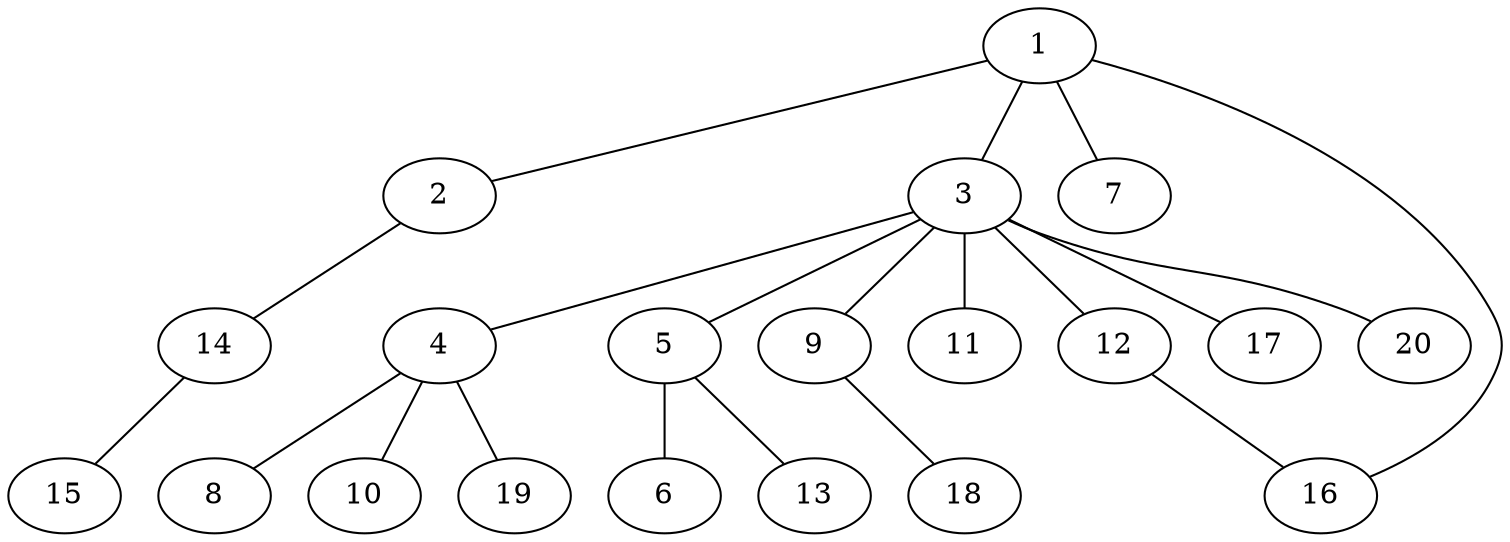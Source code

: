 graph graphname {1--2
1--3
1--7
1--16
2--14
3--4
3--5
3--9
3--11
3--12
3--17
3--20
4--8
4--10
4--19
5--6
5--13
9--18
12--16
14--15
}